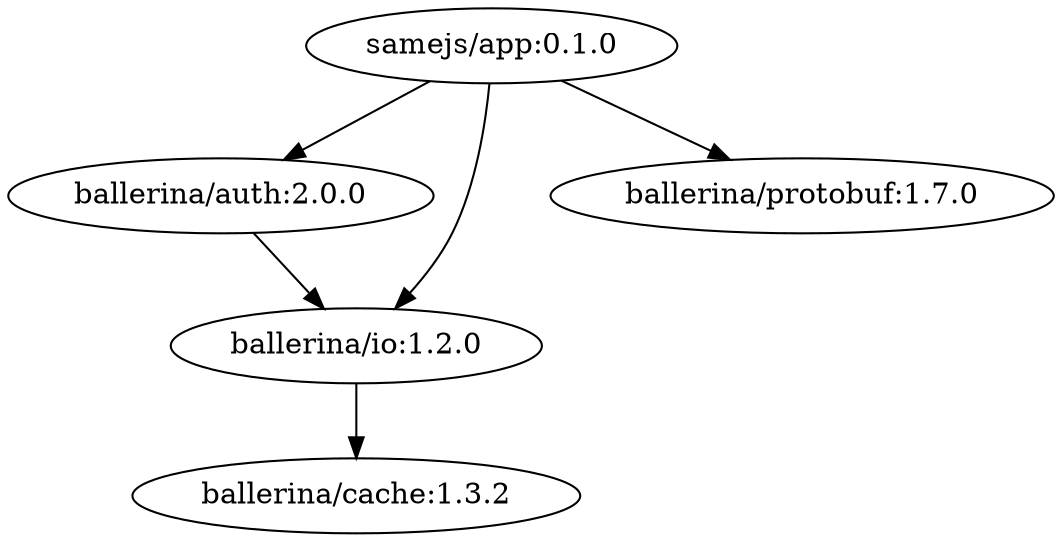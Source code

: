 digraph "example1" {
    "ballerina/auth:2.0.0" -> "ballerina/io:1.2.0"
    "ballerina/io:1.2.0" -> "ballerina/cache:1.3.2"
    "samejs/app:0.1.0" -> "ballerina/auth:2.0.0"
    "samejs/app:0.1.0" -> "ballerina/io:1.2.0"
    "samejs/app:0.1.0" -> "ballerina/protobuf:1.7.0"
}
